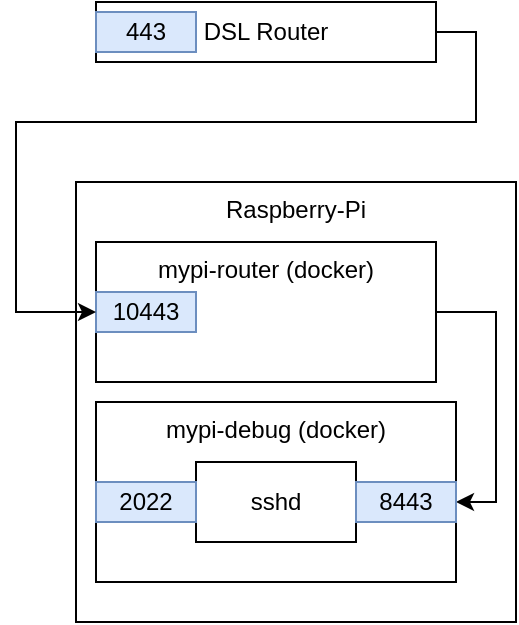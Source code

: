 <mxfile version="22.1.18" type="github">
  <diagram name="Page-1" id="kJk3HcC8zpoeqWfBMdxJ">
    <mxGraphModel dx="1434" dy="761" grid="1" gridSize="10" guides="1" tooltips="1" connect="1" arrows="1" fold="1" page="1" pageScale="1" pageWidth="827" pageHeight="1169" math="0" shadow="0">
      <root>
        <mxCell id="0" />
        <mxCell id="1" parent="0" />
        <mxCell id="dHpgYmdZ4-A-0RYmeYYr-1" value="Raspberry-Pi" style="rounded=0;whiteSpace=wrap;html=1;shadow=0;glass=0;verticalAlign=top;" vertex="1" parent="1">
          <mxGeometry x="320" y="120" width="220" height="220" as="geometry" />
        </mxCell>
        <mxCell id="dHpgYmdZ4-A-0RYmeYYr-14" style="edgeStyle=orthogonalEdgeStyle;rounded=0;orthogonalLoop=1;jettySize=auto;html=1;exitX=1;exitY=0.5;exitDx=0;exitDy=0;entryX=1;entryY=0.5;entryDx=0;entryDy=0;" edge="1" parent="1" source="dHpgYmdZ4-A-0RYmeYYr-2" target="dHpgYmdZ4-A-0RYmeYYr-13">
          <mxGeometry relative="1" as="geometry" />
        </mxCell>
        <mxCell id="dHpgYmdZ4-A-0RYmeYYr-2" value="mypi-router (docker)" style="rounded=0;whiteSpace=wrap;html=1;verticalAlign=top;" vertex="1" parent="1">
          <mxGeometry x="330" y="150" width="170" height="70" as="geometry" />
        </mxCell>
        <mxCell id="dHpgYmdZ4-A-0RYmeYYr-3" value="mypi-debug (docker)" style="rounded=0;whiteSpace=wrap;html=1;verticalAlign=top;" vertex="1" parent="1">
          <mxGeometry x="330" y="230" width="180" height="90" as="geometry" />
        </mxCell>
        <mxCell id="dHpgYmdZ4-A-0RYmeYYr-5" value="10443" style="rounded=0;whiteSpace=wrap;html=1;fillColor=#dae8fc;strokeColor=#6c8ebf;" vertex="1" parent="1">
          <mxGeometry x="330" y="175" width="50" height="20" as="geometry" />
        </mxCell>
        <mxCell id="dHpgYmdZ4-A-0RYmeYYr-9" style="edgeStyle=orthogonalEdgeStyle;rounded=0;orthogonalLoop=1;jettySize=auto;html=1;exitX=1;exitY=0.5;exitDx=0;exitDy=0;entryX=0;entryY=0.5;entryDx=0;entryDy=0;" edge="1" parent="1" source="dHpgYmdZ4-A-0RYmeYYr-7" target="dHpgYmdZ4-A-0RYmeYYr-5">
          <mxGeometry relative="1" as="geometry">
            <Array as="points">
              <mxPoint x="520" y="45" />
              <mxPoint x="520" y="90" />
              <mxPoint x="290" y="90" />
              <mxPoint x="290" y="185" />
            </Array>
          </mxGeometry>
        </mxCell>
        <mxCell id="dHpgYmdZ4-A-0RYmeYYr-7" value="DSL Router" style="rounded=0;whiteSpace=wrap;html=1;" vertex="1" parent="1">
          <mxGeometry x="330" y="30" width="170" height="30" as="geometry" />
        </mxCell>
        <mxCell id="dHpgYmdZ4-A-0RYmeYYr-8" value="443" style="rounded=0;whiteSpace=wrap;html=1;fillColor=#dae8fc;strokeColor=#6c8ebf;" vertex="1" parent="1">
          <mxGeometry x="330" y="35" width="50" height="20" as="geometry" />
        </mxCell>
        <mxCell id="dHpgYmdZ4-A-0RYmeYYr-11" value="sshd" style="rounded=0;whiteSpace=wrap;html=1;" vertex="1" parent="1">
          <mxGeometry x="380" y="260" width="80" height="40" as="geometry" />
        </mxCell>
        <mxCell id="dHpgYmdZ4-A-0RYmeYYr-12" value="2022" style="rounded=0;whiteSpace=wrap;html=1;fillColor=#dae8fc;strokeColor=#6c8ebf;" vertex="1" parent="1">
          <mxGeometry x="330" y="270" width="50" height="20" as="geometry" />
        </mxCell>
        <mxCell id="dHpgYmdZ4-A-0RYmeYYr-13" value="8443" style="rounded=0;whiteSpace=wrap;html=1;fillColor=#dae8fc;strokeColor=#6c8ebf;" vertex="1" parent="1">
          <mxGeometry x="460" y="270" width="50" height="20" as="geometry" />
        </mxCell>
      </root>
    </mxGraphModel>
  </diagram>
</mxfile>
